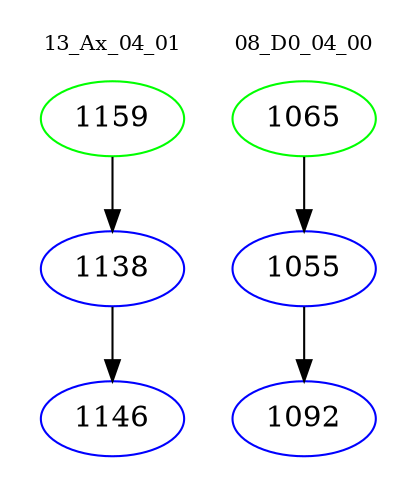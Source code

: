 digraph{
subgraph cluster_0 {
color = white
label = "13_Ax_04_01";
fontsize=10;
T0_1159 [label="1159", color="green"]
T0_1159 -> T0_1138 [color="black"]
T0_1138 [label="1138", color="blue"]
T0_1138 -> T0_1146 [color="black"]
T0_1146 [label="1146", color="blue"]
}
subgraph cluster_1 {
color = white
label = "08_D0_04_00";
fontsize=10;
T1_1065 [label="1065", color="green"]
T1_1065 -> T1_1055 [color="black"]
T1_1055 [label="1055", color="blue"]
T1_1055 -> T1_1092 [color="black"]
T1_1092 [label="1092", color="blue"]
}
}

